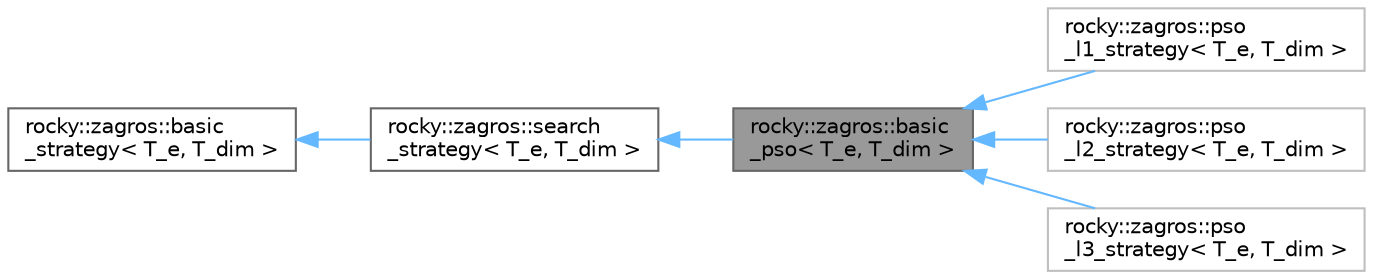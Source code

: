 digraph "rocky::zagros::basic_pso&lt; T_e, T_dim &gt;"
{
 // LATEX_PDF_SIZE
  bgcolor="transparent";
  edge [fontname=Helvetica,fontsize=10,labelfontname=Helvetica,labelfontsize=10];
  node [fontname=Helvetica,fontsize=10,shape=box,height=0.2,width=0.4];
  rankdir="LR";
  Node1 [label="rocky::zagros::basic\l_pso\< T_e, T_dim \>",height=0.2,width=0.4,color="gray40", fillcolor="grey60", style="filled", fontcolor="black",tooltip="Base class for Tribes PSO."];
  Node2 -> Node1 [dir="back",color="steelblue1",style="solid"];
  Node2 [label="rocky::zagros::search\l_strategy\< T_e, T_dim \>",height=0.2,width=0.4,color="gray40", fillcolor="white", style="filled",URL="$classrocky_1_1zagros_1_1search__strategy.html",tooltip="Interface for evolution strategies."];
  Node3 -> Node2 [dir="back",color="steelblue1",style="solid"];
  Node3 [label="rocky::zagros::basic\l_strategy\< T_e, T_dim \>",height=0.2,width=0.4,color="gray40", fillcolor="white", style="filled",URL="$classrocky_1_1zagros_1_1basic__strategy.html",tooltip="Interface for all strategies."];
  Node1 -> Node4 [dir="back",color="steelblue1",style="solid"];
  Node4 [label="rocky::zagros::pso\l_l1_strategy\< T_e, T_dim \>",height=0.2,width=0.4,color="grey75", fillcolor="white", style="filled",URL="$classrocky_1_1zagros_1_1pso__l1__strategy.html",tooltip=" "];
  Node1 -> Node5 [dir="back",color="steelblue1",style="solid"];
  Node5 [label="rocky::zagros::pso\l_l2_strategy\< T_e, T_dim \>",height=0.2,width=0.4,color="grey75", fillcolor="white", style="filled",URL="$classrocky_1_1zagros_1_1pso__l2__strategy.html",tooltip=" "];
  Node1 -> Node6 [dir="back",color="steelblue1",style="solid"];
  Node6 [label="rocky::zagros::pso\l_l3_strategy\< T_e, T_dim \>",height=0.2,width=0.4,color="grey75", fillcolor="white", style="filled",URL="$classrocky_1_1zagros_1_1pso__l3__strategy.html",tooltip=" "];
}
